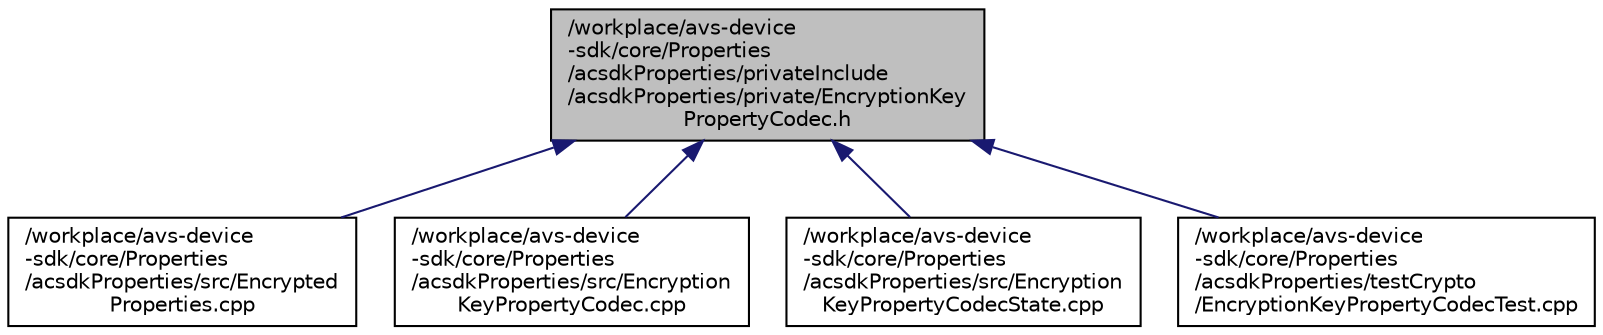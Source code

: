 digraph "/workplace/avs-device-sdk/core/Properties/acsdkProperties/privateInclude/acsdkProperties/private/EncryptionKeyPropertyCodec.h"
{
  edge [fontname="Helvetica",fontsize="10",labelfontname="Helvetica",labelfontsize="10"];
  node [fontname="Helvetica",fontsize="10",shape=record];
  Node17 [label="/workplace/avs-device\l-sdk/core/Properties\l/acsdkProperties/privateInclude\l/acsdkProperties/private/EncryptionKey\lPropertyCodec.h",height=0.2,width=0.4,color="black", fillcolor="grey75", style="filled", fontcolor="black"];
  Node17 -> Node18 [dir="back",color="midnightblue",fontsize="10",style="solid",fontname="Helvetica"];
  Node18 [label="/workplace/avs-device\l-sdk/core/Properties\l/acsdkProperties/src/Encrypted\lProperties.cpp",height=0.2,width=0.4,color="black", fillcolor="white", style="filled",URL="$_encrypted_properties_8cpp.html"];
  Node17 -> Node19 [dir="back",color="midnightblue",fontsize="10",style="solid",fontname="Helvetica"];
  Node19 [label="/workplace/avs-device\l-sdk/core/Properties\l/acsdkProperties/src/Encryption\lKeyPropertyCodec.cpp",height=0.2,width=0.4,color="black", fillcolor="white", style="filled",URL="$_encryption_key_property_codec_8cpp.html"];
  Node17 -> Node20 [dir="back",color="midnightblue",fontsize="10",style="solid",fontname="Helvetica"];
  Node20 [label="/workplace/avs-device\l-sdk/core/Properties\l/acsdkProperties/src/Encryption\lKeyPropertyCodecState.cpp",height=0.2,width=0.4,color="black", fillcolor="white", style="filled",URL="$_encryption_key_property_codec_state_8cpp.html"];
  Node17 -> Node21 [dir="back",color="midnightblue",fontsize="10",style="solid",fontname="Helvetica"];
  Node21 [label="/workplace/avs-device\l-sdk/core/Properties\l/acsdkProperties/testCrypto\l/EncryptionKeyPropertyCodecTest.cpp",height=0.2,width=0.4,color="black", fillcolor="white", style="filled",URL="$_encryption_key_property_codec_test_8cpp.html"];
}
